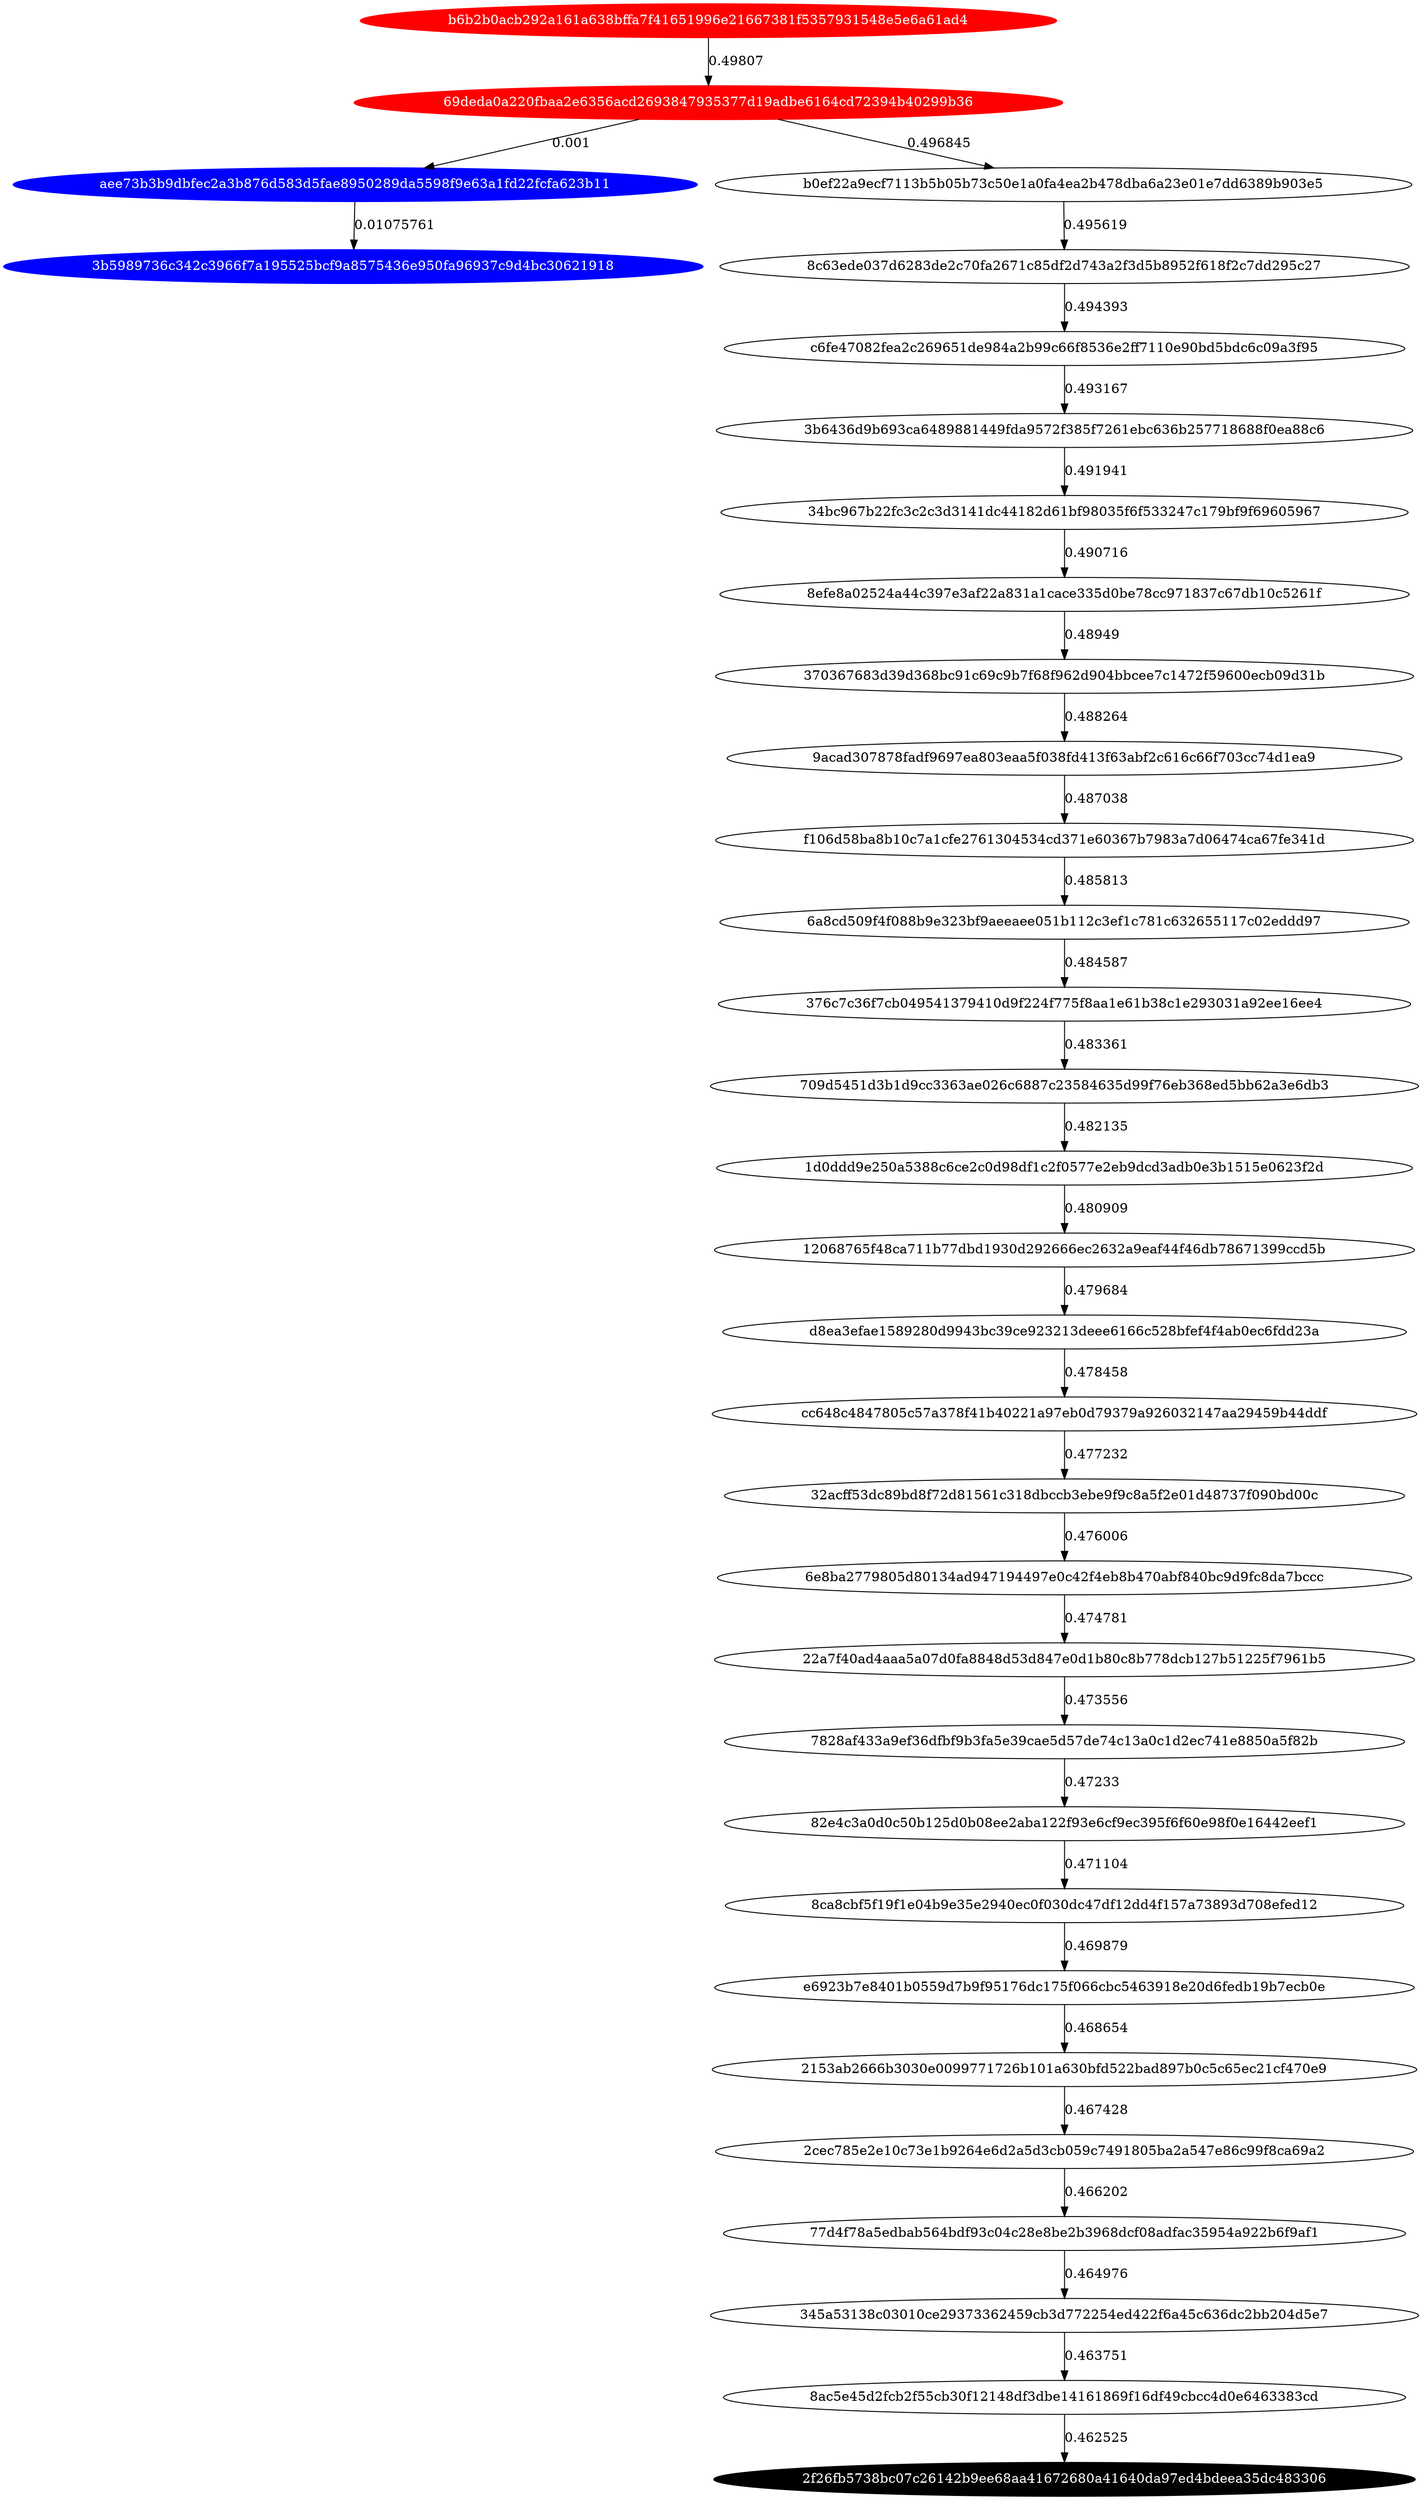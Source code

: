 digraph G{rankdir=TB;layout=dot;
"b6b2b0acb292a161a638bffa7f41651996e21667381f5357931548e5e6a61ad4" [style="solid,filled",color=red,fontcolor=white];
"69deda0a220fbaa2e6356acd2693847935377d19adbe6164cd72394b40299b36" [style="solid,filled",color=red,fontcolor=white];
"aee73b3b9dbfec2a3b876d583d5fae8950289da5598f9e63a1fd22fcfa623b11" [style="solid,filled",color=blue,fontcolor=white];
"2f26fb5738bc07c26142b9ee68aa41672680a41640da97ed4bdeea35dc483306" [style="solid,filled",color=black,fontcolor=white];
"3b5989736c342c3966f7a195525bcf9a8575436e950fa96937c9d4bc30621918" [style="solid,filled",color=blue,fontcolor=white];
"8ac5e45d2fcb2f55cb30f12148df3dbe14161869f16df49cbcc4d0e6463383cd" -> "2f26fb5738bc07c26142b9ee68aa41672680a41640da97ed4bdeea35dc483306" [label=0.462525];
"9acad307878fadf9697ea803eaa5f038fd413f63abf2c616c66f703cc74d1ea9" -> "f106d58ba8b10c7a1cfe2761304534cd371e60367b7983a7d06474ca67fe341d" [label=0.487038];
"2153ab2666b3030e0099771726b101a630bfd522bad897b0c5c65ec21cf470e9" -> "2cec785e2e10c73e1b9264e6d2a5d3cb059c7491805ba2a547e86c99f8ca69a2" [label=0.467428];
"370367683d39d368bc91c69c9b7f68f962d904bbcee7c1472f59600ecb09d31b" -> "9acad307878fadf9697ea803eaa5f038fd413f63abf2c616c66f703cc74d1ea9" [label=0.488264];
"77d4f78a5edbab564bdf93c04c28e8be2b3968dcf08adfac35954a922b6f9af1" -> "345a53138c03010ce29373362459cb3d772254ed422f6a45c636dc2bb204d5e7" [label=0.464976];
"f106d58ba8b10c7a1cfe2761304534cd371e60367b7983a7d06474ca67fe341d" -> "6a8cd509f4f088b9e323bf9aeeaee051b112c3ef1c781c632655117c02eddd97" [label=0.485813];
"c6fe47082fea2c269651de984a2b99c66f8536e2ff7110e90bd5bdc6c09a3f95" -> "3b6436d9b693ca6489881449fda9572f385f7261ebc636b257718688f0ea88c6" [label=0.493167];
"aee73b3b9dbfec2a3b876d583d5fae8950289da5598f9e63a1fd22fcfa623b11" -> "3b5989736c342c3966f7a195525bcf9a8575436e950fa96937c9d4bc30621918" [label=0.01075761];
"345a53138c03010ce29373362459cb3d772254ed422f6a45c636dc2bb204d5e7" -> "8ac5e45d2fcb2f55cb30f12148df3dbe14161869f16df49cbcc4d0e6463383cd" [label=0.463751];
"cc648c4847805c57a378f41b40221a97eb0d79379a926032147aa29459b44ddf" -> "32acff53dc89bd8f72d81561c318dbccb3ebe9f9c8a5f2e01d48737f090bd00c" [label=0.477232];
"82e4c3a0d0c50b125d0b08ee2aba122f93e6cf9ec395f6f60e98f0e16442eef1" -> "8ca8cbf5f19f1e04b9e35e2940ec0f030dc47df12dd4f157a73893d708efed12" [label=0.471104];
"6a8cd509f4f088b9e323bf9aeeaee051b112c3ef1c781c632655117c02eddd97" -> "376c7c36f7cb049541379410d9f224f775f8aa1e61b38c1e293031a92ee16ee4" [label=0.484587];
"8c63ede037d6283de2c70fa2671c85df2d743a2f3d5b8952f618f2c7dd295c27" -> "c6fe47082fea2c269651de984a2b99c66f8536e2ff7110e90bd5bdc6c09a3f95" [label=0.494393];
"376c7c36f7cb049541379410d9f224f775f8aa1e61b38c1e293031a92ee16ee4" -> "709d5451d3b1d9cc3363ae026c6887c23584635d99f76eb368ed5bb62a3e6db3" [label=0.483361];
"709d5451d3b1d9cc3363ae026c6887c23584635d99f76eb368ed5bb62a3e6db3" -> "1d0ddd9e250a5388c6ce2c0d98df1c2f0577e2eb9dcd3adb0e3b1515e0623f2d" [label=0.482135];
"12068765f48ca711b77dbd1930d292666ec2632a9eaf44f46db78671399ccd5b" -> "d8ea3efae1589280d9943bc39ce923213deee6166c528bfef4f4ab0ec6fdd23a" [label=0.479684];
"22a7f40ad4aaa5a07d0fa8848d53d847e0d1b80c8b778dcb127b51225f7961b5" -> "7828af433a9ef36dfbf9b3fa5e39cae5d57de74c13a0c1d2ec741e8850a5f82b" [label=0.473556];
"7828af433a9ef36dfbf9b3fa5e39cae5d57de74c13a0c1d2ec741e8850a5f82b" -> "82e4c3a0d0c50b125d0b08ee2aba122f93e6cf9ec395f6f60e98f0e16442eef1" [label=0.47233];
"1d0ddd9e250a5388c6ce2c0d98df1c2f0577e2eb9dcd3adb0e3b1515e0623f2d" -> "12068765f48ca711b77dbd1930d292666ec2632a9eaf44f46db78671399ccd5b" [label=0.480909];
"34bc967b22fc3c2c3d3141dc44182d61bf98035f6f533247c179bf9f69605967" -> "8efe8a02524a44c397e3af22a831a1cace335d0be78cc971837c67db10c5261f" [label=0.490716];
"8ca8cbf5f19f1e04b9e35e2940ec0f030dc47df12dd4f157a73893d708efed12" -> "e6923b7e8401b0559d7b9f95176dc175f066cbc5463918e20d6fedb19b7ecb0e" [label=0.469879];
"8efe8a02524a44c397e3af22a831a1cace335d0be78cc971837c67db10c5261f" -> "370367683d39d368bc91c69c9b7f68f962d904bbcee7c1472f59600ecb09d31b" [label=0.48949];
"b6b2b0acb292a161a638bffa7f41651996e21667381f5357931548e5e6a61ad4" -> "69deda0a220fbaa2e6356acd2693847935377d19adbe6164cd72394b40299b36" [label=0.49807];
"3b6436d9b693ca6489881449fda9572f385f7261ebc636b257718688f0ea88c6" -> "34bc967b22fc3c2c3d3141dc44182d61bf98035f6f533247c179bf9f69605967" [label=0.491941];
"6e8ba2779805d80134ad947194497e0c42f4eb8b470abf840bc9d9fc8da7bccc" -> "22a7f40ad4aaa5a07d0fa8848d53d847e0d1b80c8b778dcb127b51225f7961b5" [label=0.474781];
"69deda0a220fbaa2e6356acd2693847935377d19adbe6164cd72394b40299b36" -> "aee73b3b9dbfec2a3b876d583d5fae8950289da5598f9e63a1fd22fcfa623b11" [label=0.001];
"32acff53dc89bd8f72d81561c318dbccb3ebe9f9c8a5f2e01d48737f090bd00c" -> "6e8ba2779805d80134ad947194497e0c42f4eb8b470abf840bc9d9fc8da7bccc" [label=0.476006];
"69deda0a220fbaa2e6356acd2693847935377d19adbe6164cd72394b40299b36" -> "b0ef22a9ecf7113b5b05b73c50e1a0fa4ea2b478dba6a23e01e7dd6389b903e5" [label=0.496845];
"b0ef22a9ecf7113b5b05b73c50e1a0fa4ea2b478dba6a23e01e7dd6389b903e5" -> "8c63ede037d6283de2c70fa2671c85df2d743a2f3d5b8952f618f2c7dd295c27" [label=0.495619];
"2cec785e2e10c73e1b9264e6d2a5d3cb059c7491805ba2a547e86c99f8ca69a2" -> "77d4f78a5edbab564bdf93c04c28e8be2b3968dcf08adfac35954a922b6f9af1" [label=0.466202];
"e6923b7e8401b0559d7b9f95176dc175f066cbc5463918e20d6fedb19b7ecb0e" -> "2153ab2666b3030e0099771726b101a630bfd522bad897b0c5c65ec21cf470e9" [label=0.468654];
"d8ea3efae1589280d9943bc39ce923213deee6166c528bfef4f4ab0ec6fdd23a" -> "cc648c4847805c57a378f41b40221a97eb0d79379a926032147aa29459b44ddf" [label=0.478458];
}